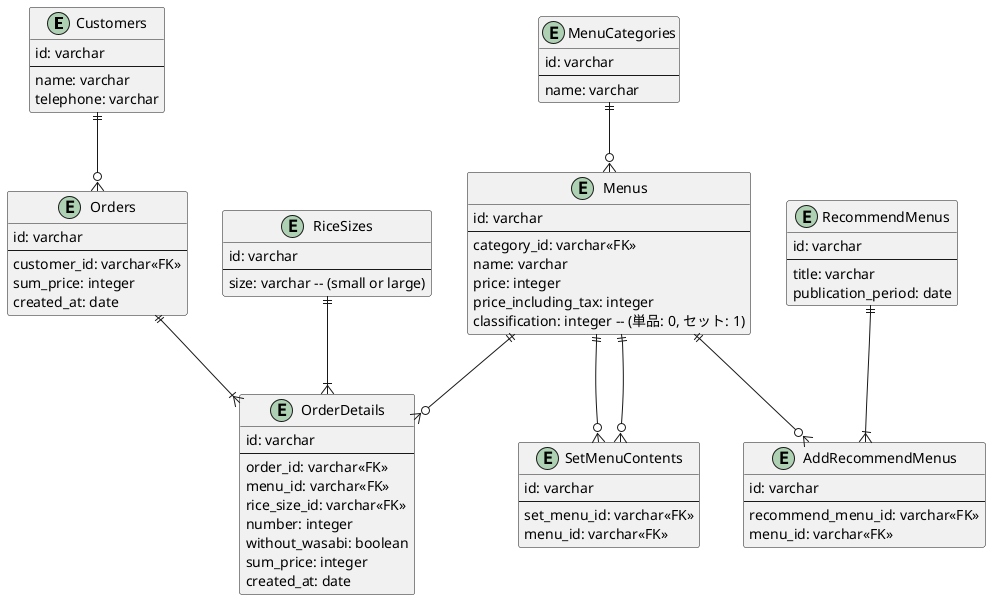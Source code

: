 @startuml
Entity Customers {
  id: varchar
  --
  name: varchar
  telephone: varchar
}

Entity Orders {
  id: varchar
  --
  customer_id: varchar<<FK>>
  sum_price: integer
  created_at: date
}

Entity OrderDetails {
  id: varchar
  --
  order_id: varchar<<FK>>
  menu_id: varchar<<FK>>
  rice_size_id: varchar<<FK>>
  number: integer
  without_wasabi: boolean
  sum_price: integer
  created_at: date
}

Entity RiceSizes {
  id: varchar
  --
  size: varchar -- (small or large)
}

Entity Menus {
  id: varchar
  --
  category_id: varchar<<FK>>
  name: varchar
  price: integer
  price_including_tax: integer
  classification: integer -- (単品: 0, セット: 1)
}

Entity SetMenuContents {
  id: varchar
  --
  set_menu_id: varchar<<FK>>
  menu_id: varchar<<FK>>
}

Entity MenuCategories {
  id: varchar
  --
  name: varchar
}

Entity RecommendMenus {
  id: varchar
  --
  title: varchar
  publication_period: date
}

Entity AddRecommendMenus {
  id: varchar
  --
  recommend_menu_id: varchar<<FK>>
  menu_id: varchar<<FK>>
}

Customers ||--o{ Orders
Orders ||--|{ OrderDetails
RiceSizes ||--|{ OrderDetails
Menus ||--o{ OrderDetails
Menus ||--o{ SetMenuContents
Menus ||--o{ SetMenuContents
Menus ||--o{ AddRecommendMenus
RecommendMenus ||--|{ AddRecommendMenus
MenuCategories ||--o{ Menus
@enduml
